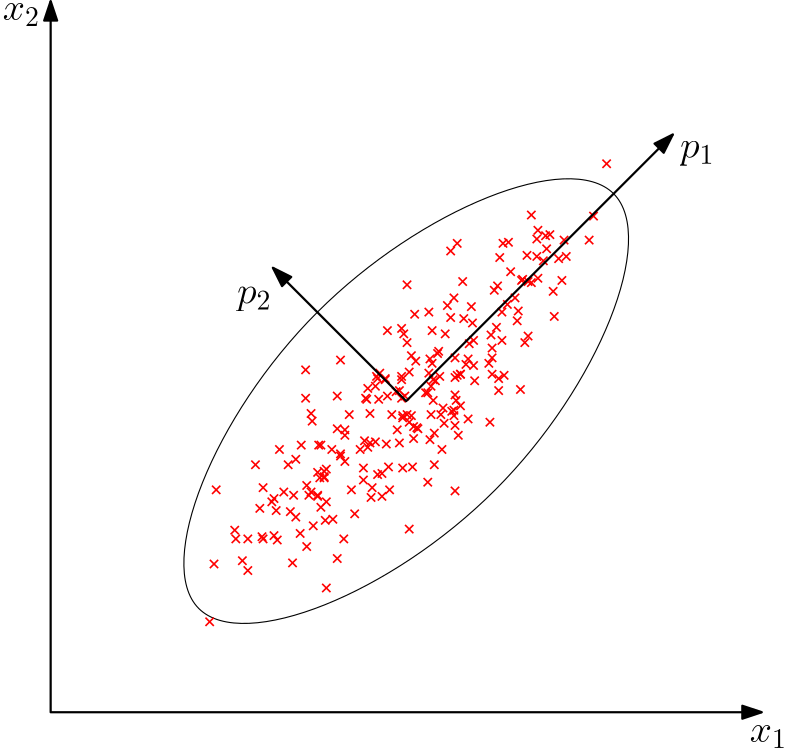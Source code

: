 <?xml version="1.0"?>
<!DOCTYPE ipe SYSTEM "ipe.dtd">
<ipe version="70212" creator="Ipe 7.2.13">
<info created="D:20200625141755" modified="D:20200625141755"/>
<ipestyle name="basic">
<symbol name="arrow/arc(spx)">
<path stroke="sym-stroke" fill="sym-stroke" pen="sym-pen">
0 0 m
-1 0.333 l
-1 -0.333 l
h
</path>
</symbol>
<symbol name="arrow/farc(spx)">
<path stroke="sym-stroke" fill="white" pen="sym-pen">
0 0 m
-1 0.333 l
-1 -0.333 l
h
</path>
</symbol>
<symbol name="arrow/ptarc(spx)">
<path stroke="sym-stroke" fill="sym-stroke" pen="sym-pen">
0 0 m
-1 0.333 l
-0.8 0 l
-1 -0.333 l
h
</path>
</symbol>
<symbol name="arrow/fptarc(spx)">
<path stroke="sym-stroke" fill="white" pen="sym-pen">
0 0 m
-1 0.333 l
-0.8 0 l
-1 -0.333 l
h
</path>
</symbol>
<symbol name="mark/circle(sx)" transformations="translations">
<path fill="sym-stroke">
0.6 0 0 0.6 0 0 e
0.4 0 0 0.4 0 0 e
</path>
</symbol>
<symbol name="mark/disk(sx)" transformations="translations">
<path fill="sym-stroke">
0.6 0 0 0.6 0 0 e
</path>
</symbol>
<symbol name="mark/fdisk(sfx)" transformations="translations">
<group>
<path fill="sym-fill">
0.5 0 0 0.5 0 0 e
</path>
<path fill="sym-stroke" fillrule="eofill">
0.6 0 0 0.6 0 0 e
0.4 0 0 0.4 0 0 e
</path>
</group>
</symbol>
<symbol name="mark/box(sx)" transformations="translations">
<path fill="sym-stroke" fillrule="eofill">
-0.6 -0.6 m
0.6 -0.6 l
0.6 0.6 l
-0.6 0.6 l
h
-0.4 -0.4 m
0.4 -0.4 l
0.4 0.4 l
-0.4 0.4 l
h
</path>
</symbol>
<symbol name="mark/square(sx)" transformations="translations">
<path fill="sym-stroke">
-0.6 -0.6 m
0.6 -0.6 l
0.6 0.6 l
-0.6 0.6 l
h
</path>
</symbol>
<symbol name="mark/fsquare(sfx)" transformations="translations">
<group>
<path fill="sym-fill">
-0.5 -0.5 m
0.5 -0.5 l
0.5 0.5 l
-0.5 0.5 l
h
</path>
<path fill="sym-stroke" fillrule="eofill">
-0.6 -0.6 m
0.6 -0.6 l
0.6 0.6 l
-0.6 0.6 l
h
-0.4 -0.4 m
0.4 -0.4 l
0.4 0.4 l
-0.4 0.4 l
h
</path>
</group>
</symbol>
<symbol name="mark/cross(sx)" transformations="translations">
<group>
<path fill="sym-stroke">
-0.43 -0.57 m
0.57 0.43 l
0.43 0.57 l
-0.57 -0.43 l
h
</path>
<path fill="sym-stroke">
-0.43 0.57 m
0.57 -0.43 l
0.43 -0.57 l
-0.57 0.43 l
h
</path>
</group>
</symbol>
<symbol name="arrow/fnormal(spx)">
<path stroke="sym-stroke" fill="white" pen="sym-pen">
0 0 m
-1 0.333 l
-1 -0.333 l
h
</path>
</symbol>
<symbol name="arrow/pointed(spx)">
<path stroke="sym-stroke" fill="sym-stroke" pen="sym-pen">
0 0 m
-1 0.333 l
-0.8 0 l
-1 -0.333 l
h
</path>
</symbol>
<symbol name="arrow/fpointed(spx)">
<path stroke="sym-stroke" fill="white" pen="sym-pen">
0 0 m
-1 0.333 l
-0.8 0 l
-1 -0.333 l
h
</path>
</symbol>
<symbol name="arrow/linear(spx)">
<path stroke="sym-stroke" pen="sym-pen">
-1 0.333 m
0 0 l
-1 -0.333 l
</path>
</symbol>
<symbol name="arrow/fdouble(spx)">
<path stroke="sym-stroke" fill="white" pen="sym-pen">
0 0 m
-1 0.333 l
-1 -0.333 l
h
-1 0 m
-2 0.333 l
-2 -0.333 l
h
</path>
</symbol>
<symbol name="arrow/double(spx)">
<path stroke="sym-stroke" fill="sym-stroke" pen="sym-pen">
0 0 m
-1 0.333 l
-1 -0.333 l
h
-1 0 m
-2 0.333 l
-2 -0.333 l
h
</path>
</symbol>
<pen name="heavier" value="0.8"/>
<pen name="fat" value="1.2"/>
<pen name="ultrafat" value="2"/>
<symbolsize name="large" value="5"/>
<symbolsize name="small" value="2"/>
<symbolsize name="tiny" value="1.1"/>
<arrowsize name="large" value="10"/>
<arrowsize name="small" value="5"/>
<arrowsize name="tiny" value="3"/>
<color name="red" value="1 0 0"/>
<color name="green" value="0 1 0"/>
<color name="blue" value="0 0 1"/>
<color name="yellow" value="1 1 0"/>
<color name="orange" value="1 0.647 0"/>
<color name="gold" value="1 0.843 0"/>
<color name="purple" value="0.627 0.125 0.941"/>
<color name="gray" value="0.745"/>
<color name="brown" value="0.647 0.165 0.165"/>
<color name="navy" value="0 0 0.502"/>
<color name="pink" value="1 0.753 0.796"/>
<color name="seagreen" value="0.18 0.545 0.341"/>
<color name="turquoise" value="0.251 0.878 0.816"/>
<color name="violet" value="0.933 0.51 0.933"/>
<color name="darkblue" value="0 0 0.545"/>
<color name="darkcyan" value="0 0.545 0.545"/>
<color name="darkgray" value="0.663"/>
<color name="darkgreen" value="0 0.392 0"/>
<color name="darkmagenta" value="0.545 0 0.545"/>
<color name="darkorange" value="1 0.549 0"/>
<color name="darkred" value="0.545 0 0"/>
<color name="lightblue" value="0.678 0.847 0.902"/>
<color name="lightcyan" value="0.878 1 1"/>
<color name="lightgray" value="0.827"/>
<color name="lightgreen" value="0.565 0.933 0.565"/>
<color name="lightyellow" value="1 1 0.878"/>
<dashstyle name="dashed" value="[4] 0"/>
<dashstyle name="dotted" value="[1 3] 0"/>
<dashstyle name="dash dotted" value="[4 2 1 2] 0"/>
<dashstyle name="dash dot dotted" value="[4 2 1 2 1 2] 0"/>
<textsize name="large" value="\large"/>
<textsize name="Large" value="\Large"/>
<textsize name="LARGE" value="\LARGE"/>
<textsize name="huge" value="\huge"/>
<textsize name="Huge" value="\Huge"/>
<textsize name="small" value="\small"/>
<textsize name="footnote" value="\footnotesize"/>
<textsize name="tiny" value="\tiny"/>
<textstyle name="center" begin="\begin{center}" end="\end{center}"/>
<textstyle name="itemize" begin="\begin{itemize}" end="\end{itemize}"/>
<textstyle name="item" begin="\begin{itemize}\item{}" end="\end{itemize}"/>
<gridsize name="4 pts" value="4"/>
<gridsize name="8 pts (~3 mm)" value="8"/>
<gridsize name="16 pts (~6 mm)" value="16"/>
<gridsize name="32 pts (~12 mm)" value="32"/>
<gridsize name="10 pts (~3.5 mm)" value="10"/>
<gridsize name="20 pts (~7 mm)" value="20"/>
<gridsize name="14 pts (~5 mm)" value="14"/>
<gridsize name="28 pts (~10 mm)" value="28"/>
<gridsize name="56 pts (~20 mm)" value="56"/>
<anglesize name="90 deg" value="90"/>
<anglesize name="60 deg" value="60"/>
<anglesize name="45 deg" value="45"/>
<anglesize name="30 deg" value="30"/>
<anglesize name="22.5 deg" value="22.5"/>
<opacity name="10%" value="0.1"/>
<opacity name="30%" value="0.3"/>
<opacity name="50%" value="0.5"/>
<opacity name="75%" value="0.75"/>
<tiling name="falling" angle="-60" step="4" width="1"/>
<tiling name="rising" angle="30" step="4" width="1"/>
</ipestyle>
<page>
<layer name="alpha"/>
<view layers="alpha" active="alpha"/>
<path layer="alpha" stroke="black" pen="heavier" arrow="normal/normal" rarrow="normal/normal">
128 768 m
128 512 l
384 512 l
</path>
<path stroke="black">
144 512
208 672
368 736
304 576 u
</path>
<use name="mark/cross(sx)" pos="221.747 619.544" size="normal" stroke="red"/>
<use name="mark/cross(sx)" pos="244.91 629.359" size="normal" stroke="red"/>
<use name="mark/cross(sx)" pos="239.414 606.588" size="normal" stroke="red"/>
<use name="mark/cross(sx)" pos="226.458 598.736" size="normal" stroke="red"/>
<use name="mark/cross(sx)" pos="235.488 619.151" size="normal" stroke="red"/>
<use name="mark/cross(sx)" pos="231.169 614.048" size="normal" stroke="red"/>
<use name="mark/cross(sx)" pos="275.533 622.292" size="normal" stroke="red"/>
<use name="mark/cross(sx)" pos="257.866 618.759" size="normal" stroke="red"/>
<use name="mark/cross(sx)" pos="256.296 619.151" size="normal" stroke="red"/>
<use name="mark/cross(sx)" pos="264.54 639.174" size="normal" stroke="red"/>
<use name="mark/cross(sx)" pos="246.481 634.07" size="normal" stroke="red"/>
<use name="mark/cross(sx)" pos="255.118 648.203" size="normal" stroke="red"/>
<use name="mark/cross(sx)" pos="285.74 637.603" size="normal" stroke="red"/>
<use name="mark/cross(sx)" pos="306.548 678.826" size="normal" stroke="red"/>
<use name="mark/cross(sx)" pos="276.318 667.048" size="normal" stroke="red"/>
<use name="mark/cross(sx)" pos="295.163 661.159" size="normal" stroke="red"/>
<use name="mark/cross(sx)" pos="277.496 637.211" size="normal" stroke="red"/>
<use name="mark/cross(sx)" pos="244.91 609.336" size="normal" stroke="red"/>
<use name="mark/cross(sx)" pos="224.103 598.344" size="normal" stroke="red"/>
<use name="mark/cross(sx)" pos="207.614 587.744" size="normal" stroke="red"/>
<use name="mark/cross(sx)" pos="209.577 574.003" size="normal" stroke="red"/>
<use name="mark/cross(sx)" pos="220.177 571.647" size="normal" stroke="red"/>
<use name="mark/cross(sx)" pos="197.014 566.544" size="normal" stroke="red"/>
<use name="mark/cross(sx)" pos="204.473 592.847" size="normal" stroke="red"/>
<use name="mark/cross(sx)" pos="224.495 608.159" size="normal" stroke="red"/>
<use name="mark/cross(sx)" pos="229.206 606.588" size="normal" stroke="red"/>
<use name="mark/cross(sx)" pos="227.243 599.522" size="normal" stroke="red"/>
<use name="mark/cross(sx)" pos="233.918 602.27" size="normal" stroke="red"/>
<use name="mark/cross(sx)" pos="241.377 625.04" size="normal" stroke="red"/>
<use name="mark/cross(sx)" pos="264.147 634.07" size="normal" stroke="red"/>
<use name="mark/cross(sx)" pos="232.347 638.781" size="normal" stroke="red"/>
<use name="mark/cross(sx)" pos="254.725 617.974" size="normal" stroke="red"/>
<use name="mark/cross(sx)" pos="224.103 590.099" size="normal" stroke="red"/>
<use name="mark/cross(sx)" pos="218.214 608.159" size="normal" stroke="red"/>
<use name="mark/cross(sx)" pos="227.243 587.744" size="normal" stroke="red"/>
<use name="mark/cross(sx)" pos="245.695 597.559" size="normal" stroke="red"/>
<use name="mark/cross(sx)" pos="253.547 608.944" size="normal" stroke="red"/>
<use name="mark/cross(sx)" pos="245.695 632.107" size="normal" stroke="red"/>
<use name="mark/cross(sx)" pos="259.436 638.389" size="normal" stroke="red"/>
<use name="mark/cross(sx)" pos="271.999 654.092" size="normal" stroke="red"/>
<use name="mark/cross(sx)" pos="273.57 639.566" size="normal" stroke="red"/>
<use name="mark/cross(sx)" pos="303.014 682.359" size="normal" stroke="red"/>
<use name="mark/cross(sx)" pos="270.036 648.203" size="normal" stroke="red"/>
<use name="mark/cross(sx)" pos="242.947 619.544" size="normal" stroke="red"/>
<use name="mark/cross(sx)" pos="233.918 613.655" size="normal" stroke="red"/>
<use name="mark/cross(sx)" pos="257.866 640.351" size="normal" stroke="red"/>
<use name="mark/cross(sx)" pos="250.799 619.151" size="normal" stroke="red"/>
<use name="mark/cross(sx)" pos="264.933 629.359" size="normal" stroke="red"/>
<use name="mark/cross(sx)" pos="252.37 627.396" size="normal" stroke="red"/>
<use name="mark/cross(sx)" pos="248.444 631.714" size="normal" stroke="red"/>
<use name="mark/cross(sx)" pos="253.547 627.788" size="normal" stroke="red"/>
<use name="mark/cross(sx)" pos="219.784 635.248" size="normal" stroke="red"/>
<use name="mark/cross(sx)" pos="224.103 589.707" size="normal" stroke="red"/>
<use name="mark/cross(sx)" pos="208.399 575.573" size="normal" stroke="red"/>
<use name="mark/cross(sx)" pos="185.236 544.558" size="normal" stroke="red"/>
<use name="mark/cross(sx)" pos="224.888 596.381" size="normal" stroke="red"/>
<use name="mark/cross(sx)" pos="211.932 591.277" size="normal" stroke="red"/>
<use name="mark/cross(sx)" pos="194.265 577.536" size="normal" stroke="red"/>
<use name="mark/cross(sx)" pos="254.333 650.166" size="normal" stroke="red"/>
<use name="mark/cross(sx)" pos="259.044 655.27" size="normal" stroke="red"/>
<use name="mark/cross(sx)" pos="268.073 632.892" size="normal" stroke="red"/>
<use name="mark/cross(sx)" pos="296.34 656.448" size="normal" stroke="red"/>
<use name="mark/cross(sx)" pos="279.851 652.129" size="normal" stroke="red"/>
<use name="mark/cross(sx)" pos="299.481 676.47" size="normal" stroke="red"/>
<use name="mark/cross(sx)" pos="301.051 690.996" size="normal" stroke="red"/>
<use name="mark/cross(sx)" pos="328.141 709.448" size="normal" stroke="red"/>
<use name="mark/cross(sx)" pos="280.244 645.848" size="normal" stroke="red"/>
<use name="mark/cross(sx)" pos="240.984 609.729" size="normal" stroke="red"/>
<use name="mark/cross(sx)" pos="242.162 628.574" size="normal" stroke="red"/>
<use name="mark/cross(sx)" pos="231.169 625.825" size="normal" stroke="red"/>
<use name="mark/cross(sx)" pos="288.488 650.559" size="normal" stroke="red"/>
<use name="mark/cross(sx)" pos="262.97 627.003" size="normal" stroke="red"/>
<use name="mark/cross(sx)" pos="254.333 625.04" size="normal" stroke="red"/>
<use name="mark/cross(sx)" pos="265.325 649.381" size="normal" stroke="red"/>
<use name="mark/cross(sx)" pos="249.229 625.825" size="normal" stroke="red"/>
<use name="mark/cross(sx)" pos="233.918 611.692" size="normal" stroke="red"/>
<use name="mark/cross(sx)" pos="215.466 590.099" size="normal" stroke="red"/>
<use name="mark/cross(sx)" pos="204.473 574.395" size="normal" stroke="red"/>
<use name="mark/cross(sx)" pos="289.666 675.685" size="normal" stroke="red"/>
<use name="mark/cross(sx)" pos="257.081 616.403" size="normal" stroke="red"/>
<use name="mark/cross(sx)" pos="293.592 670.581" size="normal" stroke="red"/>
<use name="mark/cross(sx)" pos="267.681 641.922" size="normal" stroke="red"/>
<use name="mark/cross(sx)" pos="265.325 637.603" size="normal" stroke="red"/>
<use name="mark/cross(sx)" pos="248.444 632.107" size="normal" stroke="red"/>
<use name="mark/cross(sx)" pos="256.296 645.063" size="normal" stroke="red"/>
<use name="mark/cross(sx)" pos="254.333 632.892" size="normal" stroke="red"/>
<use name="mark/cross(sx)" pos="254.333 631.714" size="normal" stroke="red"/>
<use name="mark/cross(sx)" pos="278.674 644.67" size="normal" stroke="red"/>
<use name="mark/cross(sx)" pos="276.711 653.7" size="normal" stroke="red"/>
<use name="mark/cross(sx)" pos="287.703 663.907" size="normal" stroke="red"/>
<use name="mark/cross(sx)" pos="267.288 641.137" size="normal" stroke="red"/>
<use name="mark/cross(sx)" pos="226.458 596.773" size="normal" stroke="red"/>
<use name="mark/cross(sx)" pos="220.177 593.633" size="normal" stroke="red"/>
<use name="mark/cross(sx)" pos="222.14 616.796" size="normal" stroke="red"/>
<use name="mark/cross(sx)" pos="249.229 649.381" size="normal" stroke="red"/>
<use name="mark/cross(sx)" pos="246.088 624.648" size="normal" stroke="red"/>
<use name="mark/cross(sx)" pos="278.281 639.174" size="normal" stroke="red"/>
<use name="mark/cross(sx)" pos="242.162 607.373" size="normal" stroke="red"/>
<use name="mark/cross(sx)" pos="186.806 565.366" size="normal" stroke="red"/>
<use name="mark/cross(sx)" pos="222.532 579.107" size="normal" stroke="red"/>
<use name="mark/cross(sx)" pos="250.014 592.062" size="normal" stroke="red"/>
<use name="mark/cross(sx)" pos="233.525 574.395" size="normal" stroke="red"/>
<use name="mark/cross(sx)" pos="243.34 589.314" size="normal" stroke="red"/>
<use name="mark/cross(sx)" pos="263.755 594.81" size="normal" stroke="red"/>
<use name="mark/cross(sx)" pos="273.177 618.759" size="normal" stroke="red"/>
<use name="mark/cross(sx)" pos="252.762 613.655" size="normal" stroke="red"/>
<use name="mark/cross(sx)" pos="243.733 592.847" size="normal" stroke="red"/>
<use name="mark/cross(sx)" pos="273.57 615.225" size="normal" stroke="red"/>
<use name="mark/cross(sx)" pos="263.755 627.003" size="normal" stroke="red"/>
<use name="mark/cross(sx)" pos="258.651 610.514" size="normal" stroke="red"/>
<use name="mark/cross(sx)" pos="269.644 616.011" size="normal" stroke="red"/>
<use name="mark/cross(sx)" pos="273.57 626.218" size="normal" stroke="red"/>
<use name="mark/cross(sx)" pos="259.829 614.44" size="normal" stroke="red"/>
<use name="mark/cross(sx)" pos="260.222 614.048" size="normal" stroke="red"/>
<use name="mark/cross(sx)" pos="272.392 620.329" size="normal" stroke="red"/>
<use name="mark/cross(sx)" pos="290.451 645.848" size="normal" stroke="red"/>
<use name="mark/cross(sx)" pos="309.296 654.485" size="normal" stroke="red"/>
<use name="mark/cross(sx)" pos="312.044 667.441" size="normal" stroke="red"/>
<use name="mark/cross(sx)" pos="297.126 628.181" size="normal" stroke="red"/>
<use name="mark/cross(sx)" pos="278.281 617.581" size="normal" stroke="red"/>
<use name="mark/cross(sx)" pos="289.274 632.107" size="normal" stroke="red"/>
<use name="mark/cross(sx)" pos="291.237 633.285" size="normal" stroke="red"/>
<use name="mark/cross(sx)" pos="299.874 647.418" size="normal" stroke="red"/>
<use name="mark/cross(sx)" pos="274.748 611.692" size="normal" stroke="red"/>
<use name="mark/cross(sx)" pos="268.859 606.588" size="normal" stroke="red"/>
<use name="mark/cross(sx)" pos="254.725 599.914" size="normal" stroke="red"/>
<use name="mark/cross(sx)" pos="258.651 614.833" size="normal" stroke="red"/>
<use name="mark/cross(sx)" pos="240.592 595.596" size="normal" stroke="red"/>
<use name="mark/cross(sx)" pos="236.273 592.062" size="normal" stroke="red"/>
<use name="mark/cross(sx)" pos="266.11 601.092" size="normal" stroke="red"/>
<use name="mark/cross(sx)" pos="258.259 600.307" size="normal" stroke="red"/>
<use name="mark/cross(sx)" pos="247.266 597.951" size="normal" stroke="red"/>
<use name="mark/cross(sx)" pos="240.592 599.914" size="normal" stroke="red"/>
<use name="mark/cross(sx)" pos="237.451 583.425" size="normal" stroke="red"/>
<use name="mark/cross(sx)" pos="215.073 565.758" size="normal" stroke="red"/>
<use name="mark/cross(sx)" pos="198.977 563.01" size="normal" stroke="red"/>
<use name="mark/cross(sx)" pos="227.243 556.729" size="normal" stroke="red"/>
<use name="mark/cross(sx)" pos="257.081 577.929" size="normal" stroke="red"/>
<use name="mark/cross(sx)" pos="273.57 591.67" size="normal" stroke="red"/>
<use name="mark/cross(sx)" pos="286.133 616.403" size="normal" stroke="red"/>
<use name="mark/cross(sx)" pos="216.251 582.247" size="normal" stroke="red"/>
<use name="mark/cross(sx)" pos="247.266 589.707" size="normal" stroke="red"/>
<use name="mark/cross(sx)" pos="226.458 596.381" size="normal" stroke="red"/>
<use name="mark/cross(sx)" pos="210.362 606.588" size="normal" stroke="red"/>
<use name="mark/cross(sx)" pos="219.784 625.04" size="normal" stroke="red"/>
<use name="mark/cross(sx)" pos="245.303 632.892" size="normal" stroke="red"/>
<use name="mark/cross(sx)" pos="256.296 665.87" size="normal" stroke="red"/>
<use name="mark/cross(sx)" pos="274.355 680.789" size="normal" stroke="red"/>
<use name="mark/cross(sx)" pos="279.459 658.018" size="normal" stroke="red"/>
<use name="mark/cross(sx)" pos="264.147 656.055" size="normal" stroke="red"/>
<use name="mark/cross(sx)" pos="273.177 661.159" size="normal" stroke="red"/>
<use name="mark/cross(sx)" pos="305.37 674.507" size="normal" stroke="red"/>
<use name="mark/cross(sx)" pos="321.859 681.967" size="normal" stroke="red"/>
<use name="mark/cross(sx)" pos="289.274 627.788" size="normal" stroke="red"/>
<use name="mark/cross(sx)" pos="273.177 620.722" size="normal" stroke="red"/>
<use name="mark/cross(sx)" pos="266.11 612.477" size="normal" stroke="red"/>
<use name="mark/cross(sx)" pos="264.54 610.122" size="normal" stroke="red"/>
<use name="mark/cross(sx)" pos="280.244 636.818" size="normal" stroke="red"/>
<use name="mark/cross(sx)" pos="265.718 631.714" size="normal" stroke="red"/>
<use name="mark/cross(sx)" pos="265.718 624.255" size="normal" stroke="red"/>
<use name="mark/cross(sx)" pos="264.933 619.151" size="normal" stroke="red"/>
<use name="mark/cross(sx)" pos="257.081 634.463" size="normal" stroke="red"/>
<use name="mark/cross(sx)" pos="225.281 608.159" size="normal" stroke="red"/>
<use name="mark/cross(sx)" pos="216.251 603.055" size="normal" stroke="red"/>
<use name="mark/cross(sx)" pos="213.503 601.092" size="normal" stroke="red"/>
<use name="mark/cross(sx)" pos="208.399 588.921" size="normal" stroke="red"/>
<use name="mark/cross(sx)" pos="201.725 601.092" size="normal" stroke="red"/>
<use name="mark/cross(sx)" pos="187.591 592.062" size="normal" stroke="red"/>
<use name="mark/cross(sx)" pos="209.184 584.603" size="normal" stroke="red"/>
<use name="mark/cross(sx)" pos="221.747 591.277" size="normal" stroke="red"/>
<use name="mark/cross(sx)" pos="248.836 608.551" size="normal" stroke="red"/>
<use name="mark/cross(sx)" pos="268.466 619.151" size="normal" stroke="red"/>
<use name="mark/cross(sx)" pos="286.918 633.677" size="normal" stroke="red"/>
<use name="mark/cross(sx)" pos="286.918 639.566" size="normal" stroke="red"/>
<use name="mark/cross(sx)" pos="266.503 631.322" size="normal" stroke="red"/>
<use name="mark/cross(sx)" pos="273.57 632.5" size="normal" stroke="red"/>
<use name="mark/cross(sx)" pos="274.355 633.285" size="normal" stroke="red"/>
<use name="mark/cross(sx)" pos="275.533 633.677" size="normal" stroke="red"/>
<use name="mark/cross(sx)" pos="275.533 633.677" size="normal" stroke="red"/>
<use name="mark/cross(sx)" pos="286.918 643.1" size="normal" stroke="red"/>
<use name="mark/cross(sx)" pos="292.414 658.803" size="normal" stroke="red"/>
<use name="mark/cross(sx)" pos="297.518 667.441" size="normal" stroke="red"/>
<use name="mark/cross(sx)" pos="297.911 667.833" size="normal" stroke="red"/>
<use name="mark/cross(sx)" pos="299.874 667.048" size="normal" stroke="red"/>
<use name="mark/cross(sx)" pos="301.051 666.655" size="normal" stroke="red"/>
<use name="mark/cross(sx)" pos="303.407 668.226" size="normal" stroke="red"/>
<use name="mark/cross(sx)" pos="303.014 676.078" size="normal" stroke="red"/>
<use name="mark/cross(sx)" pos="290.844 680.789" size="normal" stroke="red"/>
<use name="mark/cross(sx)" pos="292.807 681.181" size="normal" stroke="red"/>
<use name="mark/cross(sx)" pos="306.155 683.537" size="normal" stroke="red"/>
<use name="mark/cross(sx)" pos="307.726 683.93" size="normal" stroke="red"/>
<use name="mark/cross(sx)" pos="310.866 675.292" size="normal" stroke="red"/>
<use name="mark/cross(sx)" pos="313.615 676.078" size="normal" stroke="red"/>
<use name="mark/cross(sx)" pos="312.829 681.967" size="normal" stroke="red"/>
<use name="mark/cross(sx)" pos="308.903 663.515" size="normal" stroke="red"/>
<use name="mark/cross(sx)" pos="298.696 645.063" size="normal" stroke="red"/>
<use name="mark/cross(sx)" pos="273.962 624.255" size="normal" stroke="red"/>
<use name="mark/cross(sx)" pos="220.962 590.099" size="normal" stroke="red"/>
<use name="mark/cross(sx)" pos="203.295 585.388" size="normal" stroke="red"/>
<use name="mark/cross(sx)" pos="194.658 574.395" size="normal" stroke="red"/>
<use name="mark/cross(sx)" pos="204.08 575.181" size="normal" stroke="red"/>
<use name="mark/cross(sx)" pos="217.821 576.358" size="normal" stroke="red"/>
<use name="mark/cross(sx)" pos="225.281 585.781" size="normal" stroke="red"/>
<use name="mark/cross(sx)" pos="214.288 584.21" size="normal" stroke="red"/>
<use name="mark/cross(sx)" pos="198.977 574.395" size="normal" stroke="red"/>
<use name="mark/cross(sx)" pos="231.169 567.329" size="normal" stroke="red"/>
<use name="mark/cross(sx)" pos="249.621 600.307" size="normal" stroke="red"/>
<use name="mark/cross(sx)" pos="280.636 631.322" size="normal" stroke="red"/>
<use name="mark/cross(sx)" pos="290.451 656.055" size="normal" stroke="red"/>
<use name="mark/cross(sx)" pos="270.822 658.411" size="normal" stroke="red"/>
<use name="mark/cross(sx)" pos="303.407 685.5" size="normal" stroke="red"/>
<use name="mark/cross(sx)" pos="271.999 678.041" size="normal" stroke="red"/>
<use name="mark/cross(sx)" pos="323.429 690.604" size="normal" stroke="red"/>
<use name="mark/cross(sx)" pos="295.948 652.915" size="normal" stroke="red"/>
<use name="mark/cross(sx)" pos="286.525 647.811" size="normal" stroke="red"/>
<use name="mark/cross(sx)" pos="288.881 665.478" size="normal" stroke="red"/>
<use name="mark/cross(sx)" pos="229.599 581.462" size="normal" stroke="red"/>
<use name="mark/cross(sx)" pos="226.851 581.07" size="normal" stroke="red"/>
<use name="mark/cross(sx)" pos="269.251 621.507" size="normal" stroke="red"/>
<use name="mark/cross(sx)" pos="241.77 624.648" size="normal" stroke="red"/>
<use name="mark/cross(sx)" pos="254.725 618.759" size="normal" stroke="red"/>
<use name="mark/cross(sx)" pos="242.947 608.944" size="normal" stroke="red"/>
<use name="mark/cross(sx)" pos="232.347 605.018" size="normal" stroke="red"/>
<use name="mark/cross(sx)" pos="232.347 604.233" size="normal" stroke="red"/>
<use name="mark/cross(sx)" pos="255.51 625.825" size="normal" stroke="red"/>
<path stroke="black" pen="heavier" arrow="normal/normal" rarrow="normal/normal">
208 672 m
256 624 l
352 720 l
</path>
<text matrix="1 0 0 1 -3.7968 -5.33479" transformations="translations" pos="358.37 716.908" stroke="black" type="label" width="12.53" height="6.176" depth="2.79" valign="baseline" size="Large" style="math">p_1 </text>
<text matrix="1 0 0 1 4.32481 -13.3828" transformations="translations" pos="190.732 672.544" stroke="black" type="label" width="12.53" height="6.176" depth="2.79" valign="baseline" size="Large" style="math">p_2</text>
<text matrix="1 0 0 1 21.3299 -215.604" transformations="translations" pos="358.37 716.908" stroke="black" type="label" width="13.462" height="6.179" depth="2.15" valign="baseline" size="Large" style="math">x_1</text>
<text matrix="1 0 0 1 -79.9682 88.6761" transformations="translations" pos="190.732 672.544" stroke="black" type="label" width="13.462" height="6.179" depth="2.15" valign="baseline" size="Large" style="math">x_2</text>
</page>
</ipe>
